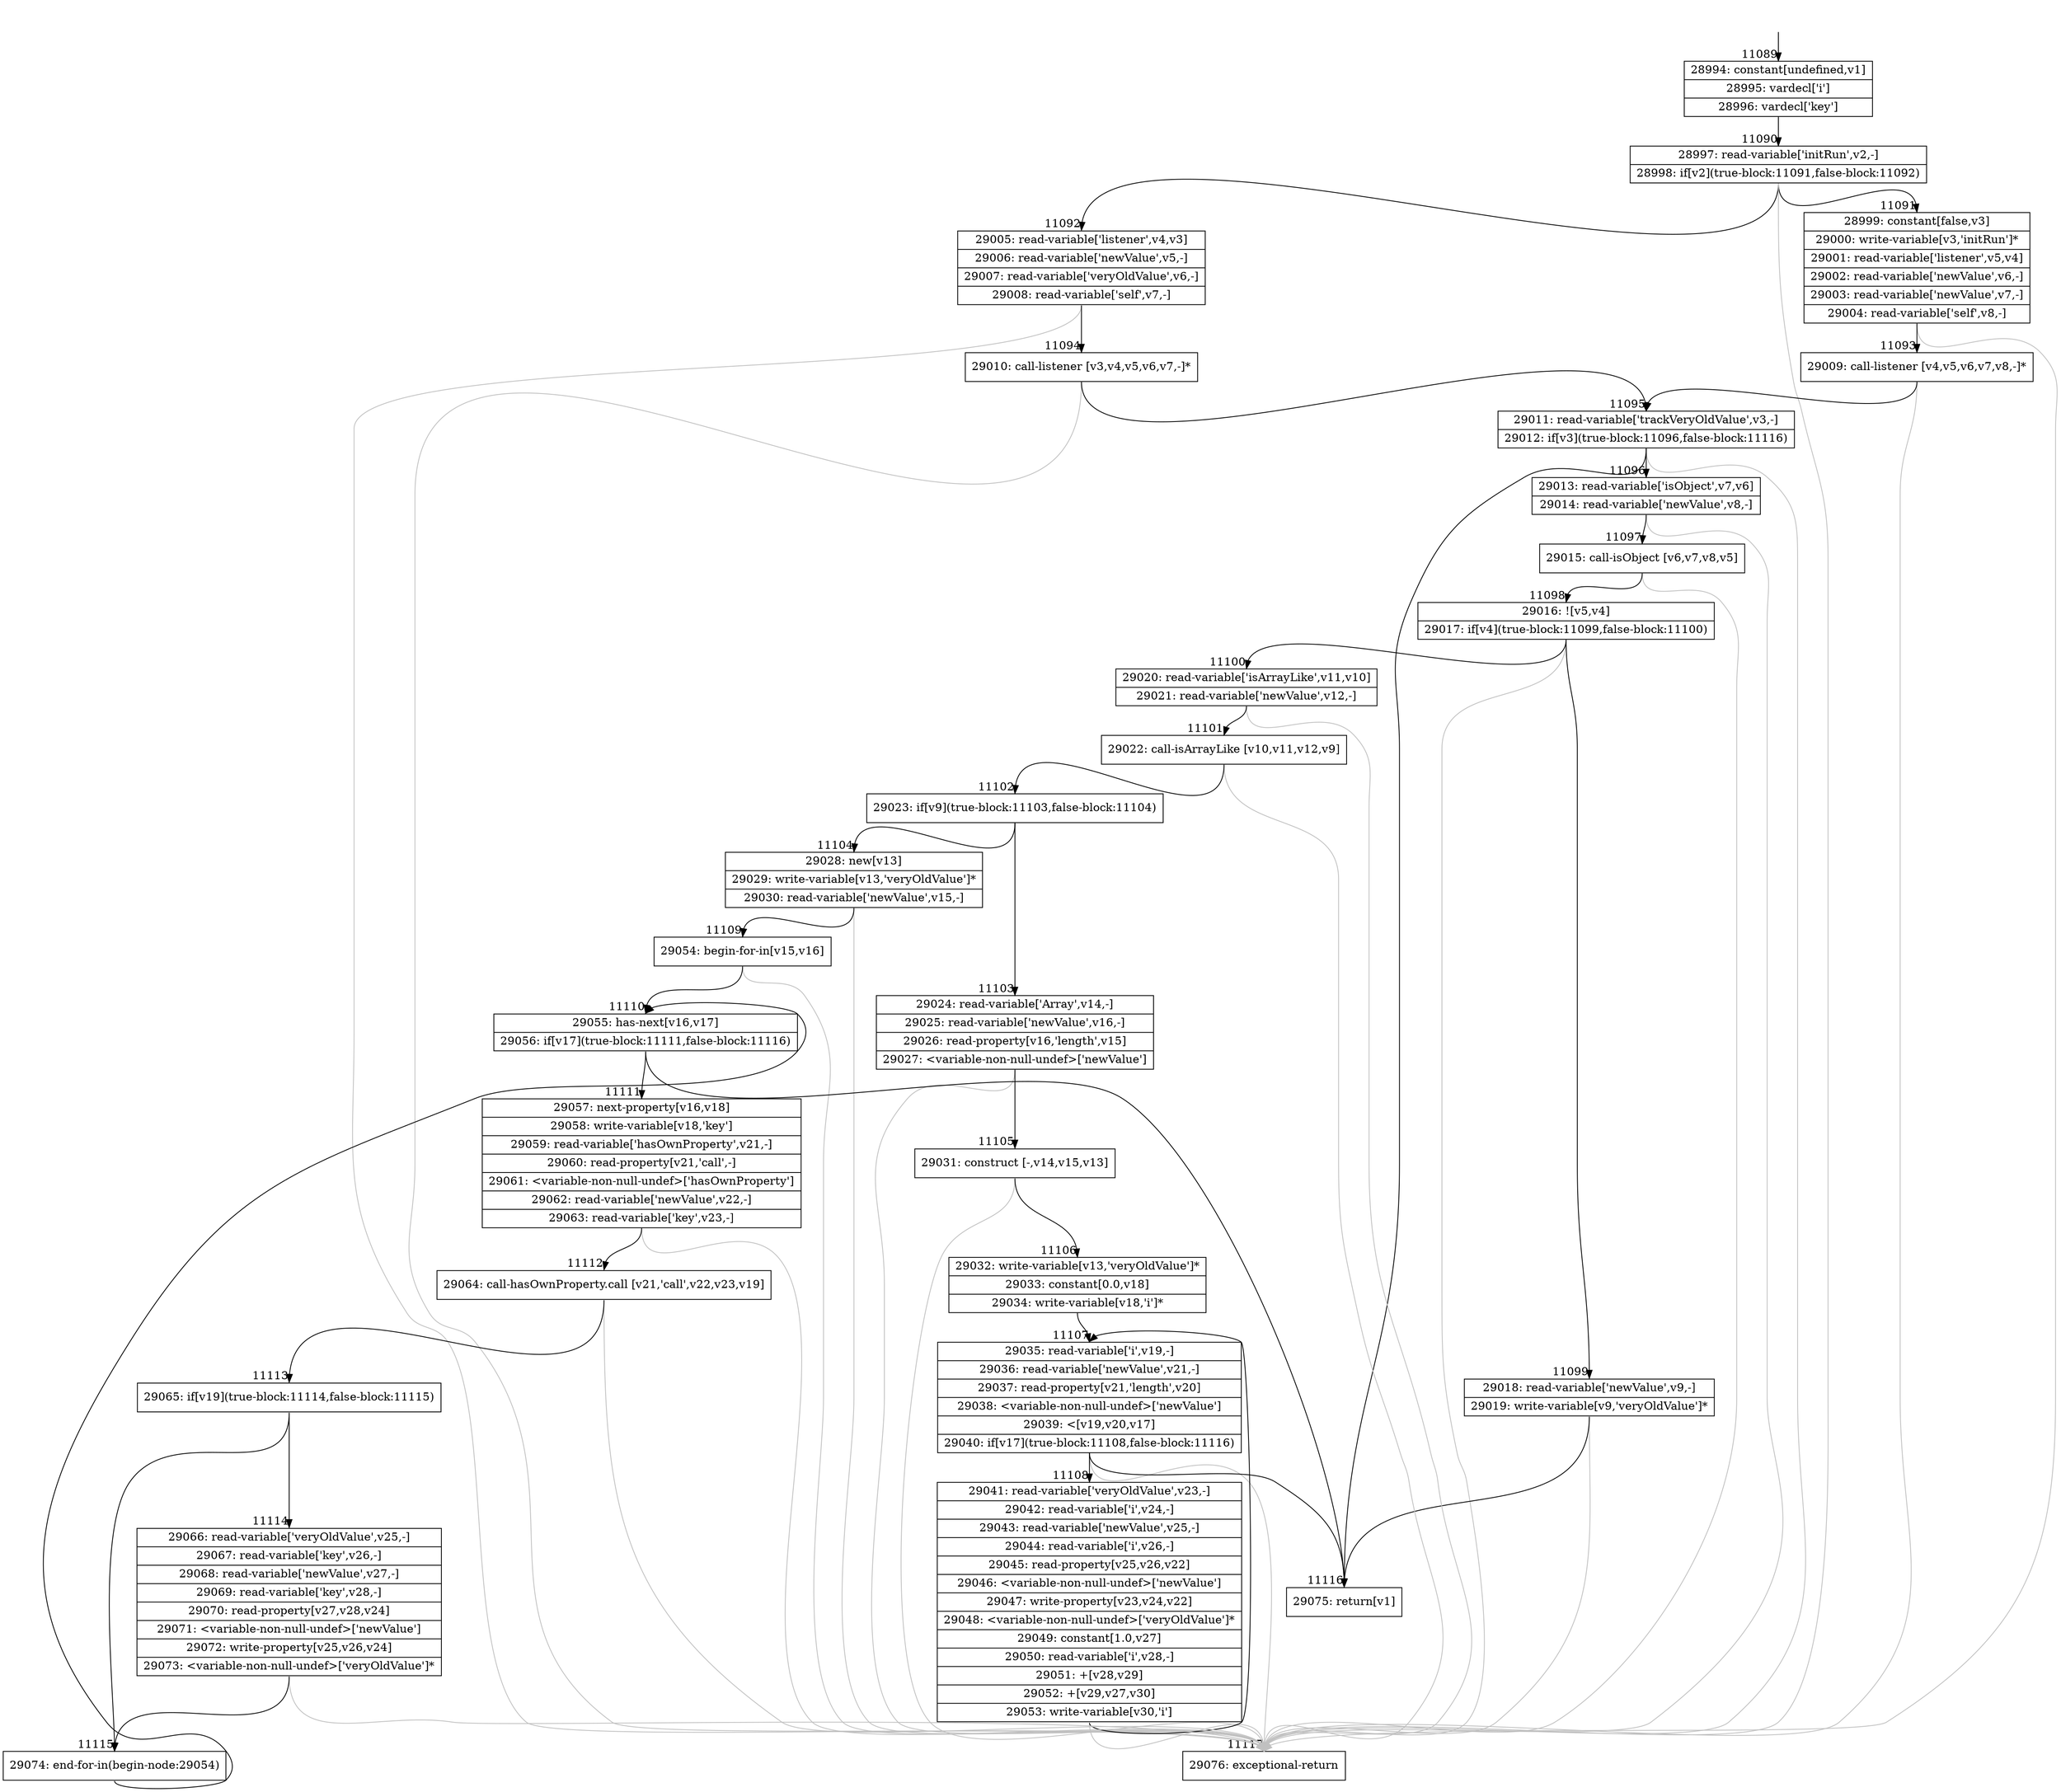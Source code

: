 digraph {
rankdir="TD"
BB_entry862[shape=none,label=""];
BB_entry862 -> BB11089 [tailport=s, headport=n, headlabel="    11089"]
BB11089 [shape=record label="{28994: constant[undefined,v1]|28995: vardecl['i']|28996: vardecl['key']}" ] 
BB11089 -> BB11090 [tailport=s, headport=n, headlabel="      11090"]
BB11090 [shape=record label="{28997: read-variable['initRun',v2,-]|28998: if[v2](true-block:11091,false-block:11092)}" ] 
BB11090 -> BB11091 [tailport=s, headport=n, headlabel="      11091"]
BB11090 -> BB11092 [tailport=s, headport=n, headlabel="      11092"]
BB11090 -> BB11117 [tailport=s, headport=n, color=gray, headlabel="      11117"]
BB11091 [shape=record label="{28999: constant[false,v3]|29000: write-variable[v3,'initRun']*|29001: read-variable['listener',v5,v4]|29002: read-variable['newValue',v6,-]|29003: read-variable['newValue',v7,-]|29004: read-variable['self',v8,-]}" ] 
BB11091 -> BB11093 [tailport=s, headport=n, headlabel="      11093"]
BB11091 -> BB11117 [tailport=s, headport=n, color=gray]
BB11092 [shape=record label="{29005: read-variable['listener',v4,v3]|29006: read-variable['newValue',v5,-]|29007: read-variable['veryOldValue',v6,-]|29008: read-variable['self',v7,-]}" ] 
BB11092 -> BB11094 [tailport=s, headport=n, headlabel="      11094"]
BB11092 -> BB11117 [tailport=s, headport=n, color=gray]
BB11093 [shape=record label="{29009: call-listener [v4,v5,v6,v7,v8,-]*}" ] 
BB11093 -> BB11095 [tailport=s, headport=n, headlabel="      11095"]
BB11093 -> BB11117 [tailport=s, headport=n, color=gray]
BB11094 [shape=record label="{29010: call-listener [v3,v4,v5,v6,v7,-]*}" ] 
BB11094 -> BB11095 [tailport=s, headport=n]
BB11094 -> BB11117 [tailport=s, headport=n, color=gray]
BB11095 [shape=record label="{29011: read-variable['trackVeryOldValue',v3,-]|29012: if[v3](true-block:11096,false-block:11116)}" ] 
BB11095 -> BB11096 [tailport=s, headport=n, headlabel="      11096"]
BB11095 -> BB11116 [tailport=s, headport=n, headlabel="      11116"]
BB11095 -> BB11117 [tailport=s, headport=n, color=gray]
BB11096 [shape=record label="{29013: read-variable['isObject',v7,v6]|29014: read-variable['newValue',v8,-]}" ] 
BB11096 -> BB11097 [tailport=s, headport=n, headlabel="      11097"]
BB11096 -> BB11117 [tailport=s, headport=n, color=gray]
BB11097 [shape=record label="{29015: call-isObject [v6,v7,v8,v5]}" ] 
BB11097 -> BB11098 [tailport=s, headport=n, headlabel="      11098"]
BB11097 -> BB11117 [tailport=s, headport=n, color=gray]
BB11098 [shape=record label="{29016: ![v5,v4]|29017: if[v4](true-block:11099,false-block:11100)}" ] 
BB11098 -> BB11099 [tailport=s, headport=n, headlabel="      11099"]
BB11098 -> BB11100 [tailport=s, headport=n, headlabel="      11100"]
BB11098 -> BB11117 [tailport=s, headport=n, color=gray]
BB11099 [shape=record label="{29018: read-variable['newValue',v9,-]|29019: write-variable[v9,'veryOldValue']*}" ] 
BB11099 -> BB11116 [tailport=s, headport=n]
BB11099 -> BB11117 [tailport=s, headport=n, color=gray]
BB11100 [shape=record label="{29020: read-variable['isArrayLike',v11,v10]|29021: read-variable['newValue',v12,-]}" ] 
BB11100 -> BB11101 [tailport=s, headport=n, headlabel="      11101"]
BB11100 -> BB11117 [tailport=s, headport=n, color=gray]
BB11101 [shape=record label="{29022: call-isArrayLike [v10,v11,v12,v9]}" ] 
BB11101 -> BB11102 [tailport=s, headport=n, headlabel="      11102"]
BB11101 -> BB11117 [tailport=s, headport=n, color=gray]
BB11102 [shape=record label="{29023: if[v9](true-block:11103,false-block:11104)}" ] 
BB11102 -> BB11103 [tailport=s, headport=n, headlabel="      11103"]
BB11102 -> BB11104 [tailport=s, headport=n, headlabel="      11104"]
BB11103 [shape=record label="{29024: read-variable['Array',v14,-]|29025: read-variable['newValue',v16,-]|29026: read-property[v16,'length',v15]|29027: \<variable-non-null-undef\>['newValue']}" ] 
BB11103 -> BB11105 [tailport=s, headport=n, headlabel="      11105"]
BB11103 -> BB11117 [tailport=s, headport=n, color=gray]
BB11104 [shape=record label="{29028: new[v13]|29029: write-variable[v13,'veryOldValue']*|29030: read-variable['newValue',v15,-]}" ] 
BB11104 -> BB11109 [tailport=s, headport=n, headlabel="      11109"]
BB11104 -> BB11117 [tailport=s, headport=n, color=gray]
BB11105 [shape=record label="{29031: construct [-,v14,v15,v13]}" ] 
BB11105 -> BB11106 [tailport=s, headport=n, headlabel="      11106"]
BB11105 -> BB11117 [tailport=s, headport=n, color=gray]
BB11106 [shape=record label="{29032: write-variable[v13,'veryOldValue']*|29033: constant[0.0,v18]|29034: write-variable[v18,'i']*}" ] 
BB11106 -> BB11107 [tailport=s, headport=n, headlabel="      11107"]
BB11107 [shape=record label="{29035: read-variable['i',v19,-]|29036: read-variable['newValue',v21,-]|29037: read-property[v21,'length',v20]|29038: \<variable-non-null-undef\>['newValue']|29039: \<[v19,v20,v17]|29040: if[v17](true-block:11108,false-block:11116)}" ] 
BB11107 -> BB11108 [tailport=s, headport=n, headlabel="      11108"]
BB11107 -> BB11116 [tailport=s, headport=n]
BB11107 -> BB11117 [tailport=s, headport=n, color=gray]
BB11108 [shape=record label="{29041: read-variable['veryOldValue',v23,-]|29042: read-variable['i',v24,-]|29043: read-variable['newValue',v25,-]|29044: read-variable['i',v26,-]|29045: read-property[v25,v26,v22]|29046: \<variable-non-null-undef\>['newValue']|29047: write-property[v23,v24,v22]|29048: \<variable-non-null-undef\>['veryOldValue']*|29049: constant[1.0,v27]|29050: read-variable['i',v28,-]|29051: +[v28,v29]|29052: +[v29,v27,v30]|29053: write-variable[v30,'i']}" ] 
BB11108 -> BB11107 [tailport=s, headport=n]
BB11108 -> BB11117 [tailport=s, headport=n, color=gray]
BB11109 [shape=record label="{29054: begin-for-in[v15,v16]}" ] 
BB11109 -> BB11110 [tailport=s, headport=n, headlabel="      11110"]
BB11109 -> BB11117 [tailport=s, headport=n, color=gray]
BB11110 [shape=record label="{29055: has-next[v16,v17]|29056: if[v17](true-block:11111,false-block:11116)}" ] 
BB11110 -> BB11111 [tailport=s, headport=n, headlabel="      11111"]
BB11110 -> BB11116 [tailport=s, headport=n]
BB11111 [shape=record label="{29057: next-property[v16,v18]|29058: write-variable[v18,'key']|29059: read-variable['hasOwnProperty',v21,-]|29060: read-property[v21,'call',-]|29061: \<variable-non-null-undef\>['hasOwnProperty']|29062: read-variable['newValue',v22,-]|29063: read-variable['key',v23,-]}" ] 
BB11111 -> BB11112 [tailport=s, headport=n, headlabel="      11112"]
BB11111 -> BB11117 [tailport=s, headport=n, color=gray]
BB11112 [shape=record label="{29064: call-hasOwnProperty.call [v21,'call',v22,v23,v19]}" ] 
BB11112 -> BB11113 [tailport=s, headport=n, headlabel="      11113"]
BB11112 -> BB11117 [tailport=s, headport=n, color=gray]
BB11113 [shape=record label="{29065: if[v19](true-block:11114,false-block:11115)}" ] 
BB11113 -> BB11114 [tailport=s, headport=n, headlabel="      11114"]
BB11113 -> BB11115 [tailport=s, headport=n, headlabel="      11115"]
BB11114 [shape=record label="{29066: read-variable['veryOldValue',v25,-]|29067: read-variable['key',v26,-]|29068: read-variable['newValue',v27,-]|29069: read-variable['key',v28,-]|29070: read-property[v27,v28,v24]|29071: \<variable-non-null-undef\>['newValue']|29072: write-property[v25,v26,v24]|29073: \<variable-non-null-undef\>['veryOldValue']*}" ] 
BB11114 -> BB11115 [tailport=s, headport=n]
BB11114 -> BB11117 [tailport=s, headport=n, color=gray]
BB11115 [shape=record label="{29074: end-for-in(begin-node:29054)}" ] 
BB11115 -> BB11110 [tailport=s, headport=n]
BB11116 [shape=record label="{29075: return[v1]}" ] 
BB11117 [shape=record label="{29076: exceptional-return}" ] 
//#$~ 15569
}
